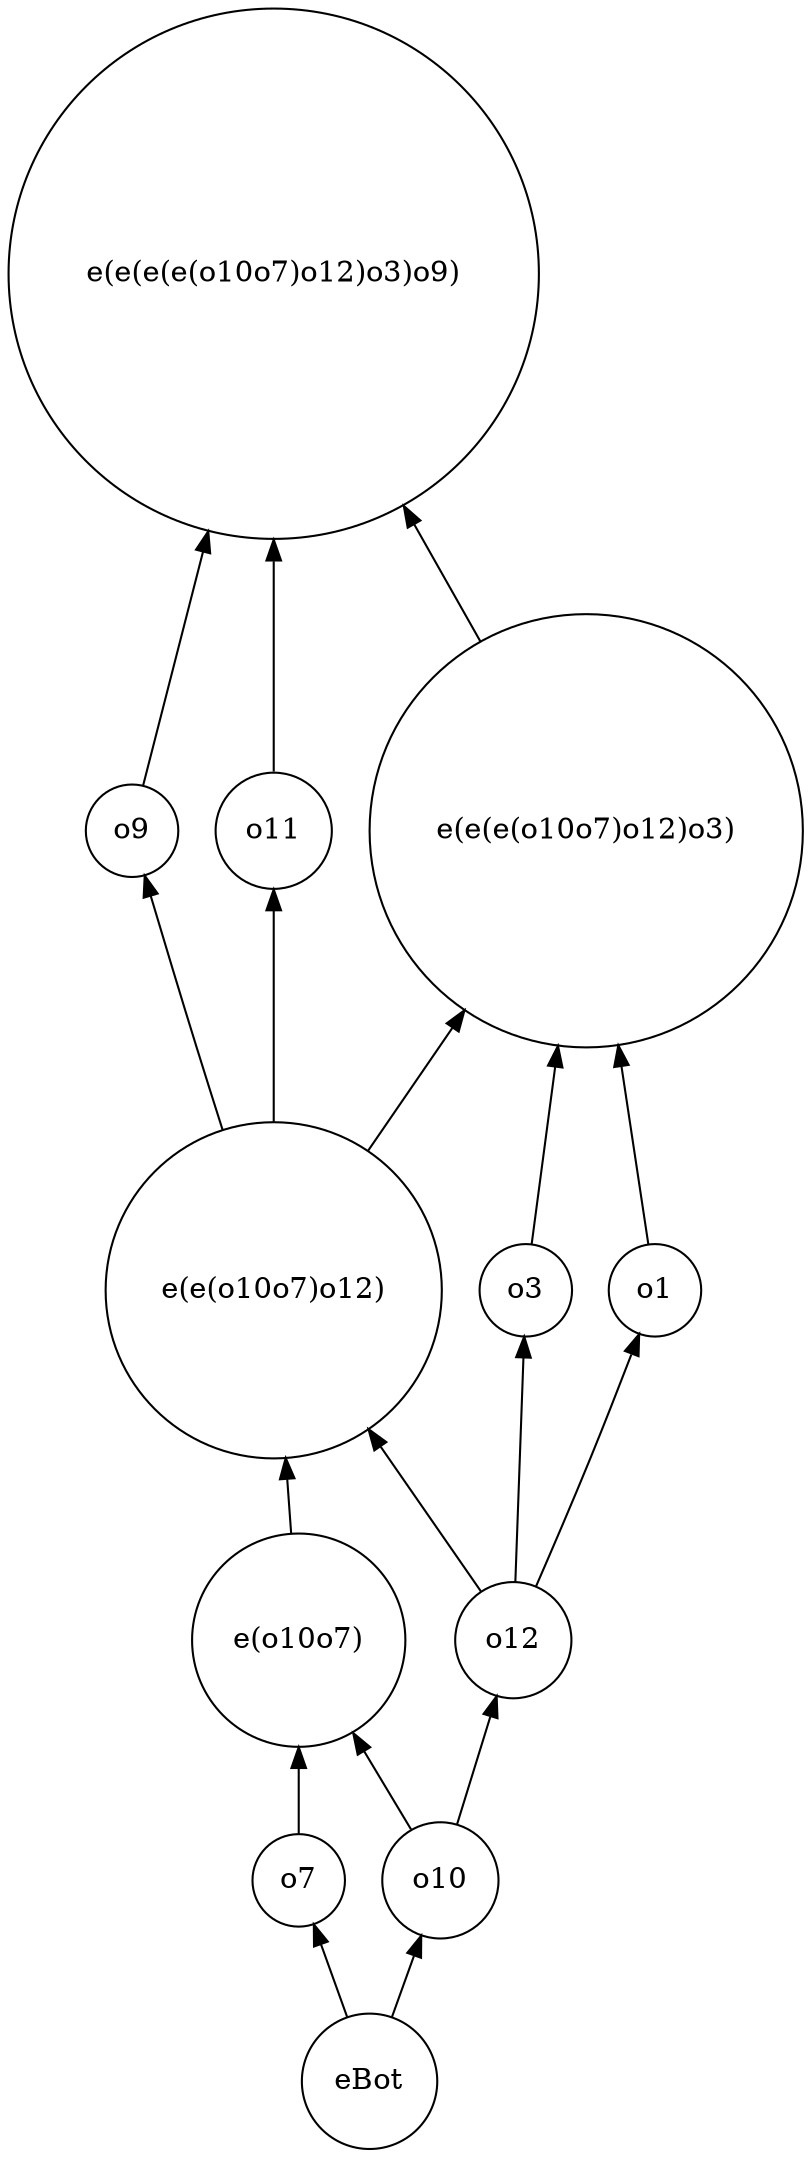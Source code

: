 strict digraph cla_v5_o8_d {
	rankdir=BT
	"e(o10o7)" [shape=circle]
	o10 [shape=circle]
	o3 [shape=circle]
	o9 [shape=circle]
	o1 [shape=circle]
	eBot [shape=circle]
	o11 [shape=circle]
	o7 [shape=circle]
	o12 [shape=circle]
	"e(e(e(e(o10o7)o12)o3)o9)" [shape=circle]
	"e(e(e(o10o7)o12)o3)" [shape=circle]
	"e(e(o10o7)o12)" [shape=circle]
	o7 -> "e(o10o7)"
	o10 -> "e(o10o7)"
	eBot -> o10
	o12 -> o3
	"e(e(o10o7)o12)" -> o9
	o12 -> o1
	"e(e(o10o7)o12)" -> o11
	eBot -> o7
	o10 -> o12
	o9 -> "e(e(e(e(o10o7)o12)o3)o9)"
	"e(e(e(o10o7)o12)o3)" -> "e(e(e(e(o10o7)o12)o3)o9)"
	o11 -> "e(e(e(e(o10o7)o12)o3)o9)"
	"e(e(o10o7)o12)" -> "e(e(e(o10o7)o12)o3)"
	o1 -> "e(e(e(o10o7)o12)o3)"
	o3 -> "e(e(e(o10o7)o12)o3)"
	"e(o10o7)" -> "e(e(o10o7)o12)"
	o12 -> "e(e(o10o7)o12)"
}
